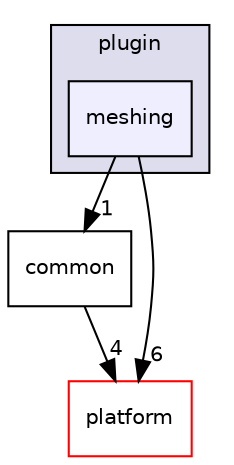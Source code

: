 digraph "bioexplorer/backend/plugins/Sonata/plugin/meshing" {
  compound=true
  node [ fontsize="10", fontname="Helvetica"];
  edge [ labelfontsize="10", labelfontname="Helvetica"];
  subgraph clusterdir_ad1e054ad47d824a391bc455c4fe0df7 {
    graph [ bgcolor="#ddddee", pencolor="black", label="plugin" fontname="Helvetica", fontsize="10", URL="dir_ad1e054ad47d824a391bc455c4fe0df7.html"]
  dir_09a772a2e8e0aa7f51876a19be4c6a69 [shape=box, label="meshing", style="filled", fillcolor="#eeeeff", pencolor="black", URL="dir_09a772a2e8e0aa7f51876a19be4c6a69.html"];
  }
  dir_26ddc90037ea0f279e3316cb1bad6b6d [shape=box label="common" URL="dir_26ddc90037ea0f279e3316cb1bad6b6d.html"];
  dir_c5a52a81292cf9a5167198f4f346d6d9 [shape=box label="platform" fillcolor="white" style="filled" color="red" URL="dir_c5a52a81292cf9a5167198f4f346d6d9.html"];
  dir_09a772a2e8e0aa7f51876a19be4c6a69->dir_26ddc90037ea0f279e3316cb1bad6b6d [headlabel="1", labeldistance=1.5 headhref="dir_000033_000092.html"];
  dir_09a772a2e8e0aa7f51876a19be4c6a69->dir_c5a52a81292cf9a5167198f4f346d6d9 [headlabel="6", labeldistance=1.5 headhref="dir_000033_000061.html"];
  dir_26ddc90037ea0f279e3316cb1bad6b6d->dir_c5a52a81292cf9a5167198f4f346d6d9 [headlabel="4", labeldistance=1.5 headhref="dir_000092_000061.html"];
}
